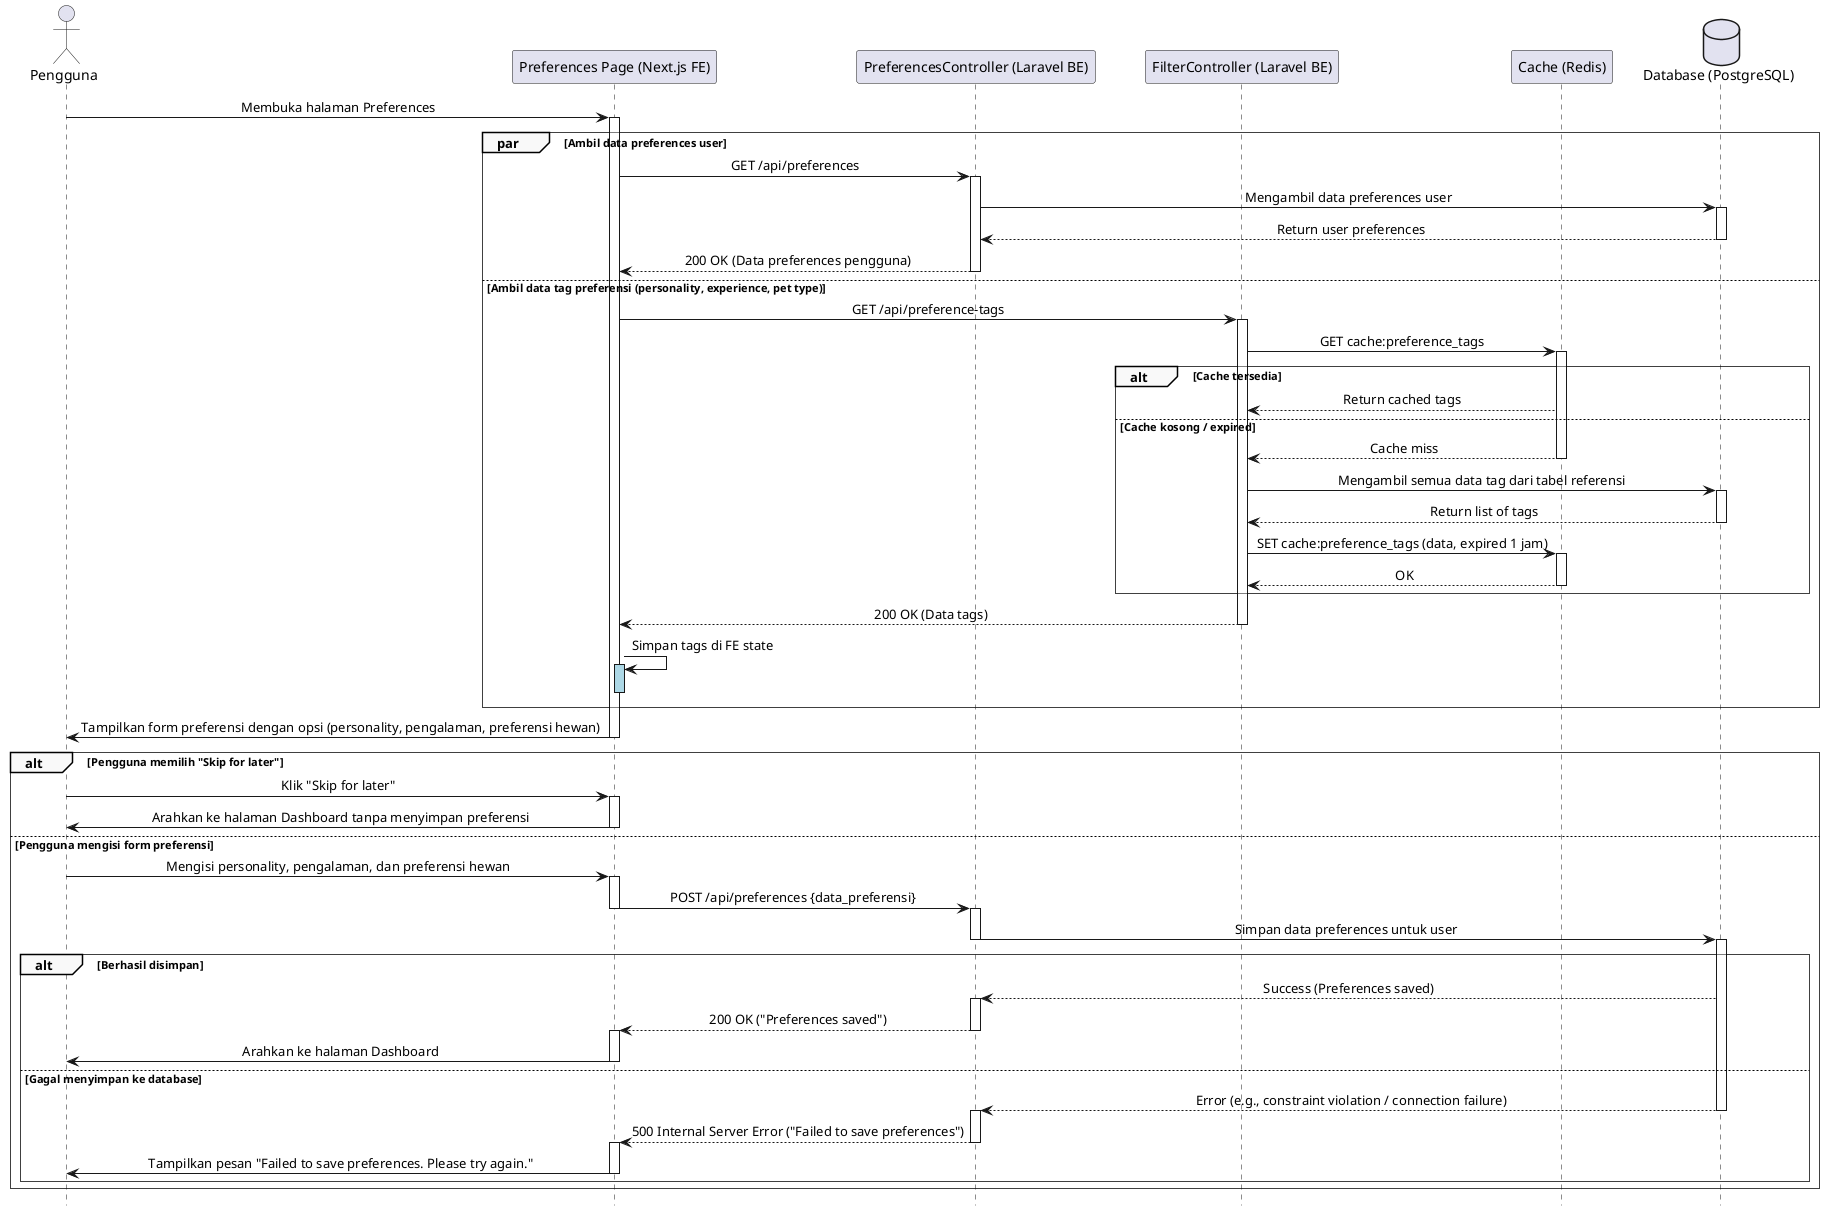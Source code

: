 @startuml
' === Styling ===
skinparam sequence {
    LifelineFooterStrategy none
    MessageAlign center
    ArrowThickness 1
    ParticipantPadding 20
    GroupBorderThickness 0.5
    GroupBackgroundColor #F9F9F9
}
hide footbox

' === Participants ===
actor Pengguna
participant "Preferences Page (Next.js FE)" as FE
participant "PreferencesController (Laravel BE)" as BE_Pref
participant "FilterController (Laravel BE)" as BE_Filter
participant "Cache (Redis)" as Redis
database "Database (PostgreSQL)" as DB

' === Normal Flow: Membuka Halaman Preferences ===
Pengguna -> FE: Membuka halaman Preferences
activate FE

' --- Paralel Request ---
par Ambil data preferences user
    FE -> BE_Pref: GET /api/preferences
    activate BE_Pref
    BE_Pref -> DB: Mengambil data preferences user
    activate DB
    DB --> BE_Pref: Return user preferences
    deactivate DB
    BE_Pref --> FE: 200 OK (Data preferences pengguna)
    deactivate BE_Pref

else Ambil data tag preferensi (personality, experience, pet type)
    FE -> BE_Filter: GET /api/preference-tags
    activate BE_Filter
    BE_Filter -> Redis: GET cache:preference_tags
    activate Redis

    alt Cache tersedia
        Redis --> BE_Filter: Return cached tags
    else Cache kosong / expired
        Redis --> BE_Filter: Cache miss
        deactivate Redis
        BE_Filter -> DB: Mengambil semua data tag dari tabel referensi
        activate DB
        DB --> BE_Filter: Return list of tags
        deactivate DB
        BE_Filter -> Redis: SET cache:preference_tags (data, expired 1 jam)
        activate Redis
        Redis --> BE_Filter: OK
        deactivate Redis
    end
        BE_Filter --> FE: 200 OK (Data tags)
        deactivate BE_Filter
    FE -> FE: Simpan tags di FE state
    activate FE #LightBlue
    deactivate FE #LightBlue
end

activate FE
FE -> Pengguna: Tampilkan form preferensi dengan opsi (personality, pengalaman, preferensi hewan)
deactivate FE

' === Alternate: Skip for later ===
alt Pengguna memilih "Skip for later"
    Pengguna -> FE: Klik "Skip for later"
    activate FE
    FE -> Pengguna: Arahkan ke halaman Dashboard tanpa menyimpan preferensi
    deactivate FE
    else Pengguna mengisi form preferensi
' === User Mengisi Form ===
Pengguna -> FE: Mengisi personality, pengalaman, dan preferensi hewan
activate FE
FE -> BE_Pref: POST /api/preferences {data_preferensi}
deactivate FE
activate BE_Pref
    BE_Pref -> DB: Simpan data preferences untuk user
    deactivate BE_Pref
    activate DB
    alt Berhasil disimpan
        DB --> BE_Pref: Success (Preferences saved)
        activate BE_Pref
        BE_Pref --> FE: 200 OK ("Preferences saved")
        deactivate BE_Pref
        activate FE
        FE -> Pengguna: Arahkan ke halaman Dashboard
        deactivate FE
    else Gagal menyimpan ke database
        DB --> BE_Pref: Error (e.g., constraint violation / connection failure)
        deactivate DB
        activate BE_Pref

        BE_Pref --> FE: 500 Internal Server Error ("Failed to save preferences")
        deactivate BE_Pref
        activate FE
        FE -> Pengguna: Tampilkan pesan "Failed to save preferences. Please try again."
        deactivate FE
    end
end
@enduml